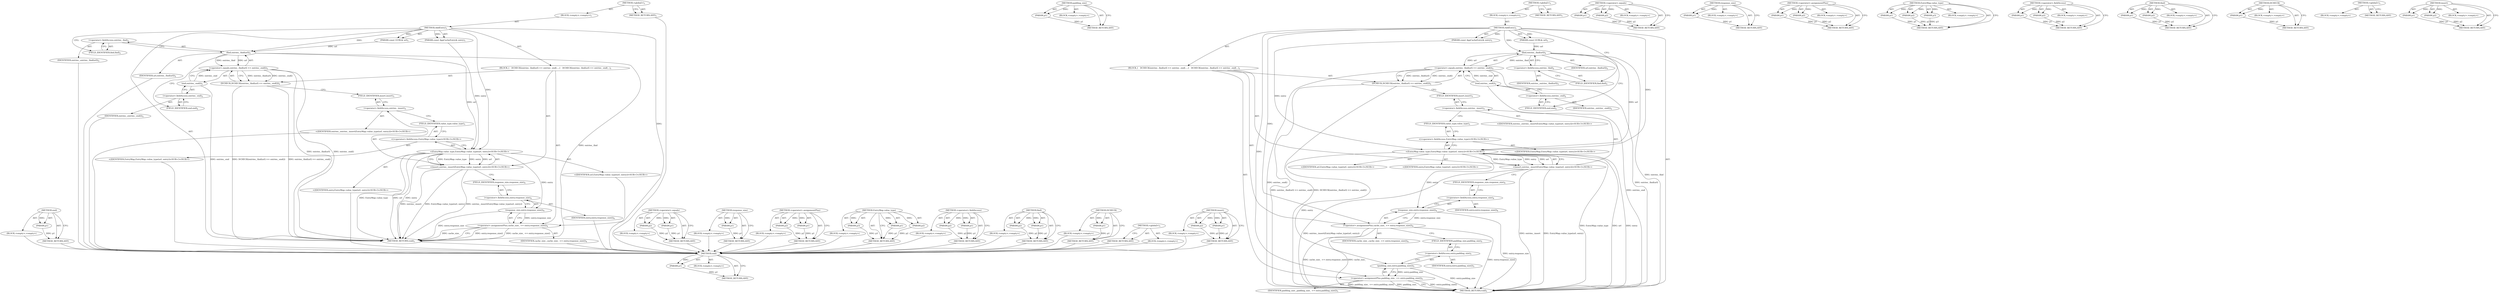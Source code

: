 digraph "insert" {
vulnerable_77 [label=<(METHOD,end)>];
vulnerable_78 [label=<(PARAM,p1)>];
vulnerable_79 [label=<(BLOCK,&lt;empty&gt;,&lt;empty&gt;)>];
vulnerable_80 [label=<(METHOD_RETURN,ANY)>];
vulnerable_6 [label=<(METHOD,&lt;global&gt;)<SUB>1</SUB>>];
vulnerable_7 [label=<(BLOCK,&lt;empty&gt;,&lt;empty&gt;)<SUB>1</SUB>>];
vulnerable_8 [label=<(METHOD,AddEntry)<SUB>1</SUB>>];
vulnerable_9 [label=<(PARAM,const GURL&amp; url)<SUB>1</SUB>>];
vulnerable_10 [label=<(PARAM,const AppCacheEntry&amp; entry)<SUB>1</SUB>>];
vulnerable_11 [label=<(BLOCK,{
   DCHECK(entries_.find(url) == entries_.end(...,{
   DCHECK(entries_.find(url) == entries_.end(...)<SUB>1</SUB>>];
vulnerable_12 [label=<(DCHECK,DCHECK(entries_.find(url) == entries_.end()))<SUB>2</SUB>>];
vulnerable_13 [label=<(&lt;operator&gt;.equals,entries_.find(url) == entries_.end())<SUB>2</SUB>>];
vulnerable_14 [label=<(find,entries_.find(url))<SUB>2</SUB>>];
vulnerable_15 [label=<(&lt;operator&gt;.fieldAccess,entries_.find)<SUB>2</SUB>>];
vulnerable_16 [label=<(IDENTIFIER,entries_,entries_.find(url))<SUB>2</SUB>>];
vulnerable_17 [label=<(FIELD_IDENTIFIER,find,find)<SUB>2</SUB>>];
vulnerable_18 [label=<(IDENTIFIER,url,entries_.find(url))<SUB>2</SUB>>];
vulnerable_19 [label=<(end,entries_.end())<SUB>2</SUB>>];
vulnerable_20 [label=<(&lt;operator&gt;.fieldAccess,entries_.end)<SUB>2</SUB>>];
vulnerable_21 [label=<(IDENTIFIER,entries_,entries_.end())<SUB>2</SUB>>];
vulnerable_22 [label=<(FIELD_IDENTIFIER,end,end)<SUB>2</SUB>>];
vulnerable_23 [label="<(insert,entries_.insert(EntryMap::value_type(url, entry)))<SUB>3</SUB>>"];
vulnerable_24 [label=<(&lt;operator&gt;.fieldAccess,entries_.insert)<SUB>3</SUB>>];
vulnerable_25 [label="<(IDENTIFIER,entries_,entries_.insert(EntryMap::value_type(url, entry)))<SUB>3</SUB>>"];
vulnerable_26 [label=<(FIELD_IDENTIFIER,insert,insert)<SUB>3</SUB>>];
vulnerable_27 [label="<(EntryMap.value_type,EntryMap::value_type(url, entry))<SUB>3</SUB>>"];
vulnerable_28 [label="<(&lt;operator&gt;.fieldAccess,EntryMap::value_type)<SUB>3</SUB>>"];
vulnerable_29 [label="<(IDENTIFIER,EntryMap,EntryMap::value_type(url, entry))<SUB>3</SUB>>"];
vulnerable_30 [label=<(FIELD_IDENTIFIER,value_type,value_type)<SUB>3</SUB>>];
vulnerable_31 [label="<(IDENTIFIER,url,EntryMap::value_type(url, entry))<SUB>3</SUB>>"];
vulnerable_32 [label="<(IDENTIFIER,entry,EntryMap::value_type(url, entry))<SUB>3</SUB>>"];
vulnerable_33 [label=<(&lt;operator&gt;.assignmentPlus,cache_size_ += entry.response_size())<SUB>4</SUB>>];
vulnerable_34 [label=<(IDENTIFIER,cache_size_,cache_size_ += entry.response_size())<SUB>4</SUB>>];
vulnerable_35 [label=<(response_size,entry.response_size())<SUB>4</SUB>>];
vulnerable_36 [label=<(&lt;operator&gt;.fieldAccess,entry.response_size)<SUB>4</SUB>>];
vulnerable_37 [label=<(IDENTIFIER,entry,entry.response_size())<SUB>4</SUB>>];
vulnerable_38 [label=<(FIELD_IDENTIFIER,response_size,response_size)<SUB>4</SUB>>];
vulnerable_39 [label=<(METHOD_RETURN,void)<SUB>1</SUB>>];
vulnerable_41 [label=<(METHOD_RETURN,ANY)<SUB>1</SUB>>];
vulnerable_62 [label=<(METHOD,&lt;operator&gt;.equals)>];
vulnerable_63 [label=<(PARAM,p1)>];
vulnerable_64 [label=<(PARAM,p2)>];
vulnerable_65 [label=<(BLOCK,&lt;empty&gt;,&lt;empty&gt;)>];
vulnerable_66 [label=<(METHOD_RETURN,ANY)>];
vulnerable_97 [label=<(METHOD,response_size)>];
vulnerable_98 [label=<(PARAM,p1)>];
vulnerable_99 [label=<(BLOCK,&lt;empty&gt;,&lt;empty&gt;)>];
vulnerable_100 [label=<(METHOD_RETURN,ANY)>];
vulnerable_92 [label=<(METHOD,&lt;operator&gt;.assignmentPlus)>];
vulnerable_93 [label=<(PARAM,p1)>];
vulnerable_94 [label=<(PARAM,p2)>];
vulnerable_95 [label=<(BLOCK,&lt;empty&gt;,&lt;empty&gt;)>];
vulnerable_96 [label=<(METHOD_RETURN,ANY)>];
vulnerable_86 [label=<(METHOD,EntryMap.value_type)>];
vulnerable_87 [label=<(PARAM,p1)>];
vulnerable_88 [label=<(PARAM,p2)>];
vulnerable_89 [label=<(PARAM,p3)>];
vulnerable_90 [label=<(BLOCK,&lt;empty&gt;,&lt;empty&gt;)>];
vulnerable_91 [label=<(METHOD_RETURN,ANY)>];
vulnerable_72 [label=<(METHOD,&lt;operator&gt;.fieldAccess)>];
vulnerable_73 [label=<(PARAM,p1)>];
vulnerable_74 [label=<(PARAM,p2)>];
vulnerable_75 [label=<(BLOCK,&lt;empty&gt;,&lt;empty&gt;)>];
vulnerable_76 [label=<(METHOD_RETURN,ANY)>];
vulnerable_67 [label=<(METHOD,find)>];
vulnerable_68 [label=<(PARAM,p1)>];
vulnerable_69 [label=<(PARAM,p2)>];
vulnerable_70 [label=<(BLOCK,&lt;empty&gt;,&lt;empty&gt;)>];
vulnerable_71 [label=<(METHOD_RETURN,ANY)>];
vulnerable_58 [label=<(METHOD,DCHECK)>];
vulnerable_59 [label=<(PARAM,p1)>];
vulnerable_60 [label=<(BLOCK,&lt;empty&gt;,&lt;empty&gt;)>];
vulnerable_61 [label=<(METHOD_RETURN,ANY)>];
vulnerable_52 [label=<(METHOD,&lt;global&gt;)<SUB>1</SUB>>];
vulnerable_53 [label=<(BLOCK,&lt;empty&gt;,&lt;empty&gt;)>];
vulnerable_54 [label=<(METHOD_RETURN,ANY)>];
vulnerable_81 [label=<(METHOD,insert)>];
vulnerable_82 [label=<(PARAM,p1)>];
vulnerable_83 [label=<(PARAM,p2)>];
vulnerable_84 [label=<(BLOCK,&lt;empty&gt;,&lt;empty&gt;)>];
vulnerable_85 [label=<(METHOD_RETURN,ANY)>];
fixed_83 [label=<(METHOD,end)>];
fixed_84 [label=<(PARAM,p1)>];
fixed_85 [label=<(BLOCK,&lt;empty&gt;,&lt;empty&gt;)>];
fixed_86 [label=<(METHOD_RETURN,ANY)>];
fixed_107 [label=<(METHOD,padding_size)>];
fixed_108 [label=<(PARAM,p1)>];
fixed_109 [label=<(BLOCK,&lt;empty&gt;,&lt;empty&gt;)>];
fixed_110 [label=<(METHOD_RETURN,ANY)>];
fixed_6 [label=<(METHOD,&lt;global&gt;)<SUB>1</SUB>>];
fixed_7 [label=<(BLOCK,&lt;empty&gt;,&lt;empty&gt;)<SUB>1</SUB>>];
fixed_8 [label=<(METHOD,AddEntry)<SUB>1</SUB>>];
fixed_9 [label=<(PARAM,const GURL&amp; url)<SUB>1</SUB>>];
fixed_10 [label=<(PARAM,const AppCacheEntry&amp; entry)<SUB>1</SUB>>];
fixed_11 [label=<(BLOCK,{
   DCHECK(entries_.find(url) == entries_.end(...,{
   DCHECK(entries_.find(url) == entries_.end(...)<SUB>1</SUB>>];
fixed_12 [label=<(DCHECK,DCHECK(entries_.find(url) == entries_.end()))<SUB>2</SUB>>];
fixed_13 [label=<(&lt;operator&gt;.equals,entries_.find(url) == entries_.end())<SUB>2</SUB>>];
fixed_14 [label=<(find,entries_.find(url))<SUB>2</SUB>>];
fixed_15 [label=<(&lt;operator&gt;.fieldAccess,entries_.find)<SUB>2</SUB>>];
fixed_16 [label=<(IDENTIFIER,entries_,entries_.find(url))<SUB>2</SUB>>];
fixed_17 [label=<(FIELD_IDENTIFIER,find,find)<SUB>2</SUB>>];
fixed_18 [label=<(IDENTIFIER,url,entries_.find(url))<SUB>2</SUB>>];
fixed_19 [label=<(end,entries_.end())<SUB>2</SUB>>];
fixed_20 [label=<(&lt;operator&gt;.fieldAccess,entries_.end)<SUB>2</SUB>>];
fixed_21 [label=<(IDENTIFIER,entries_,entries_.end())<SUB>2</SUB>>];
fixed_22 [label=<(FIELD_IDENTIFIER,end,end)<SUB>2</SUB>>];
fixed_23 [label="<(insert,entries_.insert(EntryMap::value_type(url, entry)))<SUB>3</SUB>>"];
fixed_24 [label=<(&lt;operator&gt;.fieldAccess,entries_.insert)<SUB>3</SUB>>];
fixed_25 [label="<(IDENTIFIER,entries_,entries_.insert(EntryMap::value_type(url, entry)))<SUB>3</SUB>>"];
fixed_26 [label=<(FIELD_IDENTIFIER,insert,insert)<SUB>3</SUB>>];
fixed_27 [label="<(EntryMap.value_type,EntryMap::value_type(url, entry))<SUB>3</SUB>>"];
fixed_28 [label="<(&lt;operator&gt;.fieldAccess,EntryMap::value_type)<SUB>3</SUB>>"];
fixed_29 [label="<(IDENTIFIER,EntryMap,EntryMap::value_type(url, entry))<SUB>3</SUB>>"];
fixed_30 [label=<(FIELD_IDENTIFIER,value_type,value_type)<SUB>3</SUB>>];
fixed_31 [label="<(IDENTIFIER,url,EntryMap::value_type(url, entry))<SUB>3</SUB>>"];
fixed_32 [label="<(IDENTIFIER,entry,EntryMap::value_type(url, entry))<SUB>3</SUB>>"];
fixed_33 [label=<(&lt;operator&gt;.assignmentPlus,cache_size_ += entry.response_size())<SUB>4</SUB>>];
fixed_34 [label=<(IDENTIFIER,cache_size_,cache_size_ += entry.response_size())<SUB>4</SUB>>];
fixed_35 [label=<(response_size,entry.response_size())<SUB>4</SUB>>];
fixed_36 [label=<(&lt;operator&gt;.fieldAccess,entry.response_size)<SUB>4</SUB>>];
fixed_37 [label=<(IDENTIFIER,entry,entry.response_size())<SUB>4</SUB>>];
fixed_38 [label=<(FIELD_IDENTIFIER,response_size,response_size)<SUB>4</SUB>>];
fixed_39 [label=<(&lt;operator&gt;.assignmentPlus,padding_size_ += entry.padding_size())<SUB>5</SUB>>];
fixed_40 [label=<(IDENTIFIER,padding_size_,padding_size_ += entry.padding_size())<SUB>5</SUB>>];
fixed_41 [label=<(padding_size,entry.padding_size())<SUB>5</SUB>>];
fixed_42 [label=<(&lt;operator&gt;.fieldAccess,entry.padding_size)<SUB>5</SUB>>];
fixed_43 [label=<(IDENTIFIER,entry,entry.padding_size())<SUB>5</SUB>>];
fixed_44 [label=<(FIELD_IDENTIFIER,padding_size,padding_size)<SUB>5</SUB>>];
fixed_45 [label=<(METHOD_RETURN,void)<SUB>1</SUB>>];
fixed_47 [label=<(METHOD_RETURN,ANY)<SUB>1</SUB>>];
fixed_68 [label=<(METHOD,&lt;operator&gt;.equals)>];
fixed_69 [label=<(PARAM,p1)>];
fixed_70 [label=<(PARAM,p2)>];
fixed_71 [label=<(BLOCK,&lt;empty&gt;,&lt;empty&gt;)>];
fixed_72 [label=<(METHOD_RETURN,ANY)>];
fixed_103 [label=<(METHOD,response_size)>];
fixed_104 [label=<(PARAM,p1)>];
fixed_105 [label=<(BLOCK,&lt;empty&gt;,&lt;empty&gt;)>];
fixed_106 [label=<(METHOD_RETURN,ANY)>];
fixed_98 [label=<(METHOD,&lt;operator&gt;.assignmentPlus)>];
fixed_99 [label=<(PARAM,p1)>];
fixed_100 [label=<(PARAM,p2)>];
fixed_101 [label=<(BLOCK,&lt;empty&gt;,&lt;empty&gt;)>];
fixed_102 [label=<(METHOD_RETURN,ANY)>];
fixed_92 [label=<(METHOD,EntryMap.value_type)>];
fixed_93 [label=<(PARAM,p1)>];
fixed_94 [label=<(PARAM,p2)>];
fixed_95 [label=<(PARAM,p3)>];
fixed_96 [label=<(BLOCK,&lt;empty&gt;,&lt;empty&gt;)>];
fixed_97 [label=<(METHOD_RETURN,ANY)>];
fixed_78 [label=<(METHOD,&lt;operator&gt;.fieldAccess)>];
fixed_79 [label=<(PARAM,p1)>];
fixed_80 [label=<(PARAM,p2)>];
fixed_81 [label=<(BLOCK,&lt;empty&gt;,&lt;empty&gt;)>];
fixed_82 [label=<(METHOD_RETURN,ANY)>];
fixed_73 [label=<(METHOD,find)>];
fixed_74 [label=<(PARAM,p1)>];
fixed_75 [label=<(PARAM,p2)>];
fixed_76 [label=<(BLOCK,&lt;empty&gt;,&lt;empty&gt;)>];
fixed_77 [label=<(METHOD_RETURN,ANY)>];
fixed_64 [label=<(METHOD,DCHECK)>];
fixed_65 [label=<(PARAM,p1)>];
fixed_66 [label=<(BLOCK,&lt;empty&gt;,&lt;empty&gt;)>];
fixed_67 [label=<(METHOD_RETURN,ANY)>];
fixed_58 [label=<(METHOD,&lt;global&gt;)<SUB>1</SUB>>];
fixed_59 [label=<(BLOCK,&lt;empty&gt;,&lt;empty&gt;)>];
fixed_60 [label=<(METHOD_RETURN,ANY)>];
fixed_87 [label=<(METHOD,insert)>];
fixed_88 [label=<(PARAM,p1)>];
fixed_89 [label=<(PARAM,p2)>];
fixed_90 [label=<(BLOCK,&lt;empty&gt;,&lt;empty&gt;)>];
fixed_91 [label=<(METHOD_RETURN,ANY)>];
vulnerable_77 -> vulnerable_78  [key=0, label="AST: "];
vulnerable_77 -> vulnerable_78  [key=1, label="DDG: "];
vulnerable_77 -> vulnerable_79  [key=0, label="AST: "];
vulnerable_77 -> vulnerable_80  [key=0, label="AST: "];
vulnerable_77 -> vulnerable_80  [key=1, label="CFG: "];
vulnerable_78 -> vulnerable_80  [key=0, label="DDG: p1"];
vulnerable_79 -> fixed_83  [key=0];
vulnerable_80 -> fixed_83  [key=0];
vulnerable_6 -> vulnerable_7  [key=0, label="AST: "];
vulnerable_6 -> vulnerable_41  [key=0, label="AST: "];
vulnerable_6 -> vulnerable_41  [key=1, label="CFG: "];
vulnerable_7 -> vulnerable_8  [key=0, label="AST: "];
vulnerable_8 -> vulnerable_9  [key=0, label="AST: "];
vulnerable_8 -> vulnerable_9  [key=1, label="DDG: "];
vulnerable_8 -> vulnerable_10  [key=0, label="AST: "];
vulnerable_8 -> vulnerable_10  [key=1, label="DDG: "];
vulnerable_8 -> vulnerable_11  [key=0, label="AST: "];
vulnerable_8 -> vulnerable_39  [key=0, label="AST: "];
vulnerable_8 -> vulnerable_17  [key=0, label="CFG: "];
vulnerable_8 -> vulnerable_33  [key=0, label="DDG: "];
vulnerable_8 -> vulnerable_27  [key=0, label="DDG: "];
vulnerable_8 -> vulnerable_14  [key=0, label="DDG: "];
vulnerable_9 -> vulnerable_14  [key=0, label="DDG: url"];
vulnerable_10 -> vulnerable_27  [key=0, label="DDG: entry"];
vulnerable_11 -> vulnerable_12  [key=0, label="AST: "];
vulnerable_11 -> vulnerable_23  [key=0, label="AST: "];
vulnerable_11 -> vulnerable_33  [key=0, label="AST: "];
vulnerable_12 -> vulnerable_13  [key=0, label="AST: "];
vulnerable_12 -> vulnerable_26  [key=0, label="CFG: "];
vulnerable_12 -> vulnerable_39  [key=0, label="DDG: entries_.find(url) == entries_.end()"];
vulnerable_12 -> vulnerable_39  [key=1, label="DDG: DCHECK(entries_.find(url) == entries_.end())"];
vulnerable_13 -> vulnerable_14  [key=0, label="AST: "];
vulnerable_13 -> vulnerable_19  [key=0, label="AST: "];
vulnerable_13 -> vulnerable_12  [key=0, label="CFG: "];
vulnerable_13 -> vulnerable_12  [key=1, label="DDG: entries_.find(url)"];
vulnerable_13 -> vulnerable_12  [key=2, label="DDG: entries_.end()"];
vulnerable_13 -> vulnerable_39  [key=0, label="DDG: entries_.find(url)"];
vulnerable_13 -> vulnerable_39  [key=1, label="DDG: entries_.end()"];
vulnerable_14 -> vulnerable_15  [key=0, label="AST: "];
vulnerable_14 -> vulnerable_18  [key=0, label="AST: "];
vulnerable_14 -> vulnerable_22  [key=0, label="CFG: "];
vulnerable_14 -> vulnerable_39  [key=0, label="DDG: entries_.find"];
vulnerable_14 -> vulnerable_13  [key=0, label="DDG: entries_.find"];
vulnerable_14 -> vulnerable_13  [key=1, label="DDG: url"];
vulnerable_14 -> vulnerable_27  [key=0, label="DDG: url"];
vulnerable_15 -> vulnerable_16  [key=0, label="AST: "];
vulnerable_15 -> vulnerable_17  [key=0, label="AST: "];
vulnerable_15 -> vulnerable_14  [key=0, label="CFG: "];
vulnerable_16 -> fixed_83  [key=0];
vulnerable_17 -> vulnerable_15  [key=0, label="CFG: "];
vulnerable_18 -> fixed_83  [key=0];
vulnerable_19 -> vulnerable_20  [key=0, label="AST: "];
vulnerable_19 -> vulnerable_13  [key=0, label="CFG: "];
vulnerable_19 -> vulnerable_13  [key=1, label="DDG: entries_.end"];
vulnerable_19 -> vulnerable_39  [key=0, label="DDG: entries_.end"];
vulnerable_20 -> vulnerable_21  [key=0, label="AST: "];
vulnerable_20 -> vulnerable_22  [key=0, label="AST: "];
vulnerable_20 -> vulnerable_19  [key=0, label="CFG: "];
vulnerable_21 -> fixed_83  [key=0];
vulnerable_22 -> vulnerable_20  [key=0, label="CFG: "];
vulnerable_23 -> vulnerable_24  [key=0, label="AST: "];
vulnerable_23 -> vulnerable_27  [key=0, label="AST: "];
vulnerable_23 -> vulnerable_38  [key=0, label="CFG: "];
vulnerable_23 -> vulnerable_39  [key=0, label="DDG: entries_.insert"];
vulnerable_23 -> vulnerable_39  [key=1, label="DDG: EntryMap::value_type(url, entry)"];
vulnerable_23 -> vulnerable_39  [key=2, label="DDG: entries_.insert(EntryMap::value_type(url, entry))"];
vulnerable_24 -> vulnerable_25  [key=0, label="AST: "];
vulnerable_24 -> vulnerable_26  [key=0, label="AST: "];
vulnerable_24 -> vulnerable_30  [key=0, label="CFG: "];
vulnerable_25 -> fixed_83  [key=0];
vulnerable_26 -> vulnerable_24  [key=0, label="CFG: "];
vulnerable_27 -> vulnerable_28  [key=0, label="AST: "];
vulnerable_27 -> vulnerable_31  [key=0, label="AST: "];
vulnerable_27 -> vulnerable_32  [key=0, label="AST: "];
vulnerable_27 -> vulnerable_23  [key=0, label="CFG: "];
vulnerable_27 -> vulnerable_23  [key=1, label="DDG: EntryMap::value_type"];
vulnerable_27 -> vulnerable_23  [key=2, label="DDG: url"];
vulnerable_27 -> vulnerable_23  [key=3, label="DDG: entry"];
vulnerable_27 -> vulnerable_39  [key=0, label="DDG: EntryMap::value_type"];
vulnerable_27 -> vulnerable_39  [key=1, label="DDG: url"];
vulnerable_27 -> vulnerable_39  [key=2, label="DDG: entry"];
vulnerable_27 -> vulnerable_35  [key=0, label="DDG: entry"];
vulnerable_28 -> vulnerable_29  [key=0, label="AST: "];
vulnerable_28 -> vulnerable_30  [key=0, label="AST: "];
vulnerable_28 -> vulnerable_27  [key=0, label="CFG: "];
vulnerable_29 -> fixed_83  [key=0];
vulnerable_30 -> vulnerable_28  [key=0, label="CFG: "];
vulnerable_31 -> fixed_83  [key=0];
vulnerable_32 -> fixed_83  [key=0];
vulnerable_33 -> vulnerable_34  [key=0, label="AST: "];
vulnerable_33 -> vulnerable_35  [key=0, label="AST: "];
vulnerable_33 -> vulnerable_39  [key=0, label="CFG: "];
vulnerable_33 -> vulnerable_39  [key=1, label="DDG: entry.response_size()"];
vulnerable_33 -> vulnerable_39  [key=2, label="DDG: cache_size_ += entry.response_size()"];
vulnerable_33 -> vulnerable_39  [key=3, label="DDG: cache_size_"];
vulnerable_34 -> fixed_83  [key=0];
vulnerable_35 -> vulnerable_36  [key=0, label="AST: "];
vulnerable_35 -> vulnerable_33  [key=0, label="CFG: "];
vulnerable_35 -> vulnerable_33  [key=1, label="DDG: entry.response_size"];
vulnerable_35 -> vulnerable_39  [key=0, label="DDG: entry.response_size"];
vulnerable_36 -> vulnerable_37  [key=0, label="AST: "];
vulnerable_36 -> vulnerable_38  [key=0, label="AST: "];
vulnerable_36 -> vulnerable_35  [key=0, label="CFG: "];
vulnerable_37 -> fixed_83  [key=0];
vulnerable_38 -> vulnerable_36  [key=0, label="CFG: "];
vulnerable_39 -> fixed_83  [key=0];
vulnerable_41 -> fixed_83  [key=0];
vulnerable_62 -> vulnerable_63  [key=0, label="AST: "];
vulnerable_62 -> vulnerable_63  [key=1, label="DDG: "];
vulnerable_62 -> vulnerable_65  [key=0, label="AST: "];
vulnerable_62 -> vulnerable_64  [key=0, label="AST: "];
vulnerable_62 -> vulnerable_64  [key=1, label="DDG: "];
vulnerable_62 -> vulnerable_66  [key=0, label="AST: "];
vulnerable_62 -> vulnerable_66  [key=1, label="CFG: "];
vulnerable_63 -> vulnerable_66  [key=0, label="DDG: p1"];
vulnerable_64 -> vulnerable_66  [key=0, label="DDG: p2"];
vulnerable_65 -> fixed_83  [key=0];
vulnerable_66 -> fixed_83  [key=0];
vulnerable_97 -> vulnerable_98  [key=0, label="AST: "];
vulnerable_97 -> vulnerable_98  [key=1, label="DDG: "];
vulnerable_97 -> vulnerable_99  [key=0, label="AST: "];
vulnerable_97 -> vulnerable_100  [key=0, label="AST: "];
vulnerable_97 -> vulnerable_100  [key=1, label="CFG: "];
vulnerable_98 -> vulnerable_100  [key=0, label="DDG: p1"];
vulnerable_99 -> fixed_83  [key=0];
vulnerable_100 -> fixed_83  [key=0];
vulnerable_92 -> vulnerable_93  [key=0, label="AST: "];
vulnerable_92 -> vulnerable_93  [key=1, label="DDG: "];
vulnerable_92 -> vulnerable_95  [key=0, label="AST: "];
vulnerable_92 -> vulnerable_94  [key=0, label="AST: "];
vulnerable_92 -> vulnerable_94  [key=1, label="DDG: "];
vulnerable_92 -> vulnerable_96  [key=0, label="AST: "];
vulnerable_92 -> vulnerable_96  [key=1, label="CFG: "];
vulnerable_93 -> vulnerable_96  [key=0, label="DDG: p1"];
vulnerable_94 -> vulnerable_96  [key=0, label="DDG: p2"];
vulnerable_95 -> fixed_83  [key=0];
vulnerable_96 -> fixed_83  [key=0];
vulnerable_86 -> vulnerable_87  [key=0, label="AST: "];
vulnerable_86 -> vulnerable_87  [key=1, label="DDG: "];
vulnerable_86 -> vulnerable_90  [key=0, label="AST: "];
vulnerable_86 -> vulnerable_88  [key=0, label="AST: "];
vulnerable_86 -> vulnerable_88  [key=1, label="DDG: "];
vulnerable_86 -> vulnerable_91  [key=0, label="AST: "];
vulnerable_86 -> vulnerable_91  [key=1, label="CFG: "];
vulnerable_86 -> vulnerable_89  [key=0, label="AST: "];
vulnerable_86 -> vulnerable_89  [key=1, label="DDG: "];
vulnerable_87 -> vulnerable_91  [key=0, label="DDG: p1"];
vulnerable_88 -> vulnerable_91  [key=0, label="DDG: p2"];
vulnerable_89 -> vulnerable_91  [key=0, label="DDG: p3"];
vulnerable_90 -> fixed_83  [key=0];
vulnerable_91 -> fixed_83  [key=0];
vulnerable_72 -> vulnerable_73  [key=0, label="AST: "];
vulnerable_72 -> vulnerable_73  [key=1, label="DDG: "];
vulnerable_72 -> vulnerable_75  [key=0, label="AST: "];
vulnerable_72 -> vulnerable_74  [key=0, label="AST: "];
vulnerable_72 -> vulnerable_74  [key=1, label="DDG: "];
vulnerable_72 -> vulnerable_76  [key=0, label="AST: "];
vulnerable_72 -> vulnerable_76  [key=1, label="CFG: "];
vulnerable_73 -> vulnerable_76  [key=0, label="DDG: p1"];
vulnerable_74 -> vulnerable_76  [key=0, label="DDG: p2"];
vulnerable_75 -> fixed_83  [key=0];
vulnerable_76 -> fixed_83  [key=0];
vulnerable_67 -> vulnerable_68  [key=0, label="AST: "];
vulnerable_67 -> vulnerable_68  [key=1, label="DDG: "];
vulnerable_67 -> vulnerable_70  [key=0, label="AST: "];
vulnerable_67 -> vulnerable_69  [key=0, label="AST: "];
vulnerable_67 -> vulnerable_69  [key=1, label="DDG: "];
vulnerable_67 -> vulnerable_71  [key=0, label="AST: "];
vulnerable_67 -> vulnerable_71  [key=1, label="CFG: "];
vulnerable_68 -> vulnerable_71  [key=0, label="DDG: p1"];
vulnerable_69 -> vulnerable_71  [key=0, label="DDG: p2"];
vulnerable_70 -> fixed_83  [key=0];
vulnerable_71 -> fixed_83  [key=0];
vulnerable_58 -> vulnerable_59  [key=0, label="AST: "];
vulnerable_58 -> vulnerable_59  [key=1, label="DDG: "];
vulnerable_58 -> vulnerable_60  [key=0, label="AST: "];
vulnerable_58 -> vulnerable_61  [key=0, label="AST: "];
vulnerable_58 -> vulnerable_61  [key=1, label="CFG: "];
vulnerable_59 -> vulnerable_61  [key=0, label="DDG: p1"];
vulnerable_60 -> fixed_83  [key=0];
vulnerable_61 -> fixed_83  [key=0];
vulnerable_52 -> vulnerable_53  [key=0, label="AST: "];
vulnerable_52 -> vulnerable_54  [key=0, label="AST: "];
vulnerable_52 -> vulnerable_54  [key=1, label="CFG: "];
vulnerable_53 -> fixed_83  [key=0];
vulnerable_54 -> fixed_83  [key=0];
vulnerable_81 -> vulnerable_82  [key=0, label="AST: "];
vulnerable_81 -> vulnerable_82  [key=1, label="DDG: "];
vulnerable_81 -> vulnerable_84  [key=0, label="AST: "];
vulnerable_81 -> vulnerable_83  [key=0, label="AST: "];
vulnerable_81 -> vulnerable_83  [key=1, label="DDG: "];
vulnerable_81 -> vulnerable_85  [key=0, label="AST: "];
vulnerable_81 -> vulnerable_85  [key=1, label="CFG: "];
vulnerable_82 -> vulnerable_85  [key=0, label="DDG: p1"];
vulnerable_83 -> vulnerable_85  [key=0, label="DDG: p2"];
vulnerable_84 -> fixed_83  [key=0];
vulnerable_85 -> fixed_83  [key=0];
fixed_83 -> fixed_84  [key=0, label="AST: "];
fixed_83 -> fixed_84  [key=1, label="DDG: "];
fixed_83 -> fixed_85  [key=0, label="AST: "];
fixed_83 -> fixed_86  [key=0, label="AST: "];
fixed_83 -> fixed_86  [key=1, label="CFG: "];
fixed_84 -> fixed_86  [key=0, label="DDG: p1"];
fixed_107 -> fixed_108  [key=0, label="AST: "];
fixed_107 -> fixed_108  [key=1, label="DDG: "];
fixed_107 -> fixed_109  [key=0, label="AST: "];
fixed_107 -> fixed_110  [key=0, label="AST: "];
fixed_107 -> fixed_110  [key=1, label="CFG: "];
fixed_108 -> fixed_110  [key=0, label="DDG: p1"];
fixed_6 -> fixed_7  [key=0, label="AST: "];
fixed_6 -> fixed_47  [key=0, label="AST: "];
fixed_6 -> fixed_47  [key=1, label="CFG: "];
fixed_7 -> fixed_8  [key=0, label="AST: "];
fixed_8 -> fixed_9  [key=0, label="AST: "];
fixed_8 -> fixed_9  [key=1, label="DDG: "];
fixed_8 -> fixed_10  [key=0, label="AST: "];
fixed_8 -> fixed_10  [key=1, label="DDG: "];
fixed_8 -> fixed_11  [key=0, label="AST: "];
fixed_8 -> fixed_45  [key=0, label="AST: "];
fixed_8 -> fixed_17  [key=0, label="CFG: "];
fixed_8 -> fixed_33  [key=0, label="DDG: "];
fixed_8 -> fixed_39  [key=0, label="DDG: "];
fixed_8 -> fixed_27  [key=0, label="DDG: "];
fixed_8 -> fixed_14  [key=0, label="DDG: "];
fixed_9 -> fixed_14  [key=0, label="DDG: url"];
fixed_10 -> fixed_27  [key=0, label="DDG: entry"];
fixed_11 -> fixed_12  [key=0, label="AST: "];
fixed_11 -> fixed_23  [key=0, label="AST: "];
fixed_11 -> fixed_33  [key=0, label="AST: "];
fixed_11 -> fixed_39  [key=0, label="AST: "];
fixed_12 -> fixed_13  [key=0, label="AST: "];
fixed_12 -> fixed_26  [key=0, label="CFG: "];
fixed_12 -> fixed_45  [key=0, label="DDG: entries_.find(url) == entries_.end()"];
fixed_12 -> fixed_45  [key=1, label="DDG: DCHECK(entries_.find(url) == entries_.end())"];
fixed_13 -> fixed_14  [key=0, label="AST: "];
fixed_13 -> fixed_19  [key=0, label="AST: "];
fixed_13 -> fixed_12  [key=0, label="CFG: "];
fixed_13 -> fixed_12  [key=1, label="DDG: entries_.find(url)"];
fixed_13 -> fixed_12  [key=2, label="DDG: entries_.end()"];
fixed_13 -> fixed_45  [key=0, label="DDG: entries_.find(url)"];
fixed_13 -> fixed_45  [key=1, label="DDG: entries_.end()"];
fixed_14 -> fixed_15  [key=0, label="AST: "];
fixed_14 -> fixed_18  [key=0, label="AST: "];
fixed_14 -> fixed_22  [key=0, label="CFG: "];
fixed_14 -> fixed_45  [key=0, label="DDG: entries_.find"];
fixed_14 -> fixed_13  [key=0, label="DDG: entries_.find"];
fixed_14 -> fixed_13  [key=1, label="DDG: url"];
fixed_14 -> fixed_27  [key=0, label="DDG: url"];
fixed_15 -> fixed_16  [key=0, label="AST: "];
fixed_15 -> fixed_17  [key=0, label="AST: "];
fixed_15 -> fixed_14  [key=0, label="CFG: "];
fixed_17 -> fixed_15  [key=0, label="CFG: "];
fixed_19 -> fixed_20  [key=0, label="AST: "];
fixed_19 -> fixed_13  [key=0, label="CFG: "];
fixed_19 -> fixed_13  [key=1, label="DDG: entries_.end"];
fixed_19 -> fixed_45  [key=0, label="DDG: entries_.end"];
fixed_20 -> fixed_21  [key=0, label="AST: "];
fixed_20 -> fixed_22  [key=0, label="AST: "];
fixed_20 -> fixed_19  [key=0, label="CFG: "];
fixed_22 -> fixed_20  [key=0, label="CFG: "];
fixed_23 -> fixed_24  [key=0, label="AST: "];
fixed_23 -> fixed_27  [key=0, label="AST: "];
fixed_23 -> fixed_38  [key=0, label="CFG: "];
fixed_23 -> fixed_45  [key=0, label="DDG: entries_.insert"];
fixed_23 -> fixed_45  [key=1, label="DDG: EntryMap::value_type(url, entry)"];
fixed_23 -> fixed_45  [key=2, label="DDG: entries_.insert(EntryMap::value_type(url, entry))"];
fixed_24 -> fixed_25  [key=0, label="AST: "];
fixed_24 -> fixed_26  [key=0, label="AST: "];
fixed_24 -> fixed_30  [key=0, label="CFG: "];
fixed_26 -> fixed_24  [key=0, label="CFG: "];
fixed_27 -> fixed_28  [key=0, label="AST: "];
fixed_27 -> fixed_31  [key=0, label="AST: "];
fixed_27 -> fixed_32  [key=0, label="AST: "];
fixed_27 -> fixed_23  [key=0, label="CFG: "];
fixed_27 -> fixed_23  [key=1, label="DDG: EntryMap::value_type"];
fixed_27 -> fixed_23  [key=2, label="DDG: url"];
fixed_27 -> fixed_23  [key=3, label="DDG: entry"];
fixed_27 -> fixed_45  [key=0, label="DDG: EntryMap::value_type"];
fixed_27 -> fixed_45  [key=1, label="DDG: url"];
fixed_27 -> fixed_45  [key=2, label="DDG: entry"];
fixed_27 -> fixed_35  [key=0, label="DDG: entry"];
fixed_27 -> fixed_41  [key=0, label="DDG: entry"];
fixed_28 -> fixed_29  [key=0, label="AST: "];
fixed_28 -> fixed_30  [key=0, label="AST: "];
fixed_28 -> fixed_27  [key=0, label="CFG: "];
fixed_30 -> fixed_28  [key=0, label="CFG: "];
fixed_33 -> fixed_34  [key=0, label="AST: "];
fixed_33 -> fixed_35  [key=0, label="AST: "];
fixed_33 -> fixed_44  [key=0, label="CFG: "];
fixed_33 -> fixed_45  [key=0, label="DDG: entry.response_size()"];
fixed_33 -> fixed_45  [key=1, label="DDG: cache_size_ += entry.response_size()"];
fixed_33 -> fixed_45  [key=2, label="DDG: cache_size_"];
fixed_35 -> fixed_36  [key=0, label="AST: "];
fixed_35 -> fixed_33  [key=0, label="CFG: "];
fixed_35 -> fixed_33  [key=1, label="DDG: entry.response_size"];
fixed_35 -> fixed_45  [key=0, label="DDG: entry.response_size"];
fixed_36 -> fixed_37  [key=0, label="AST: "];
fixed_36 -> fixed_38  [key=0, label="AST: "];
fixed_36 -> fixed_35  [key=0, label="CFG: "];
fixed_38 -> fixed_36  [key=0, label="CFG: "];
fixed_39 -> fixed_40  [key=0, label="AST: "];
fixed_39 -> fixed_41  [key=0, label="AST: "];
fixed_39 -> fixed_45  [key=0, label="CFG: "];
fixed_39 -> fixed_45  [key=1, label="DDG: entry.padding_size()"];
fixed_39 -> fixed_45  [key=2, label="DDG: padding_size_ += entry.padding_size()"];
fixed_39 -> fixed_45  [key=3, label="DDG: padding_size_"];
fixed_41 -> fixed_42  [key=0, label="AST: "];
fixed_41 -> fixed_39  [key=0, label="CFG: "];
fixed_41 -> fixed_39  [key=1, label="DDG: entry.padding_size"];
fixed_41 -> fixed_45  [key=0, label="DDG: entry.padding_size"];
fixed_42 -> fixed_43  [key=0, label="AST: "];
fixed_42 -> fixed_44  [key=0, label="AST: "];
fixed_42 -> fixed_41  [key=0, label="CFG: "];
fixed_44 -> fixed_42  [key=0, label="CFG: "];
fixed_68 -> fixed_69  [key=0, label="AST: "];
fixed_68 -> fixed_69  [key=1, label="DDG: "];
fixed_68 -> fixed_71  [key=0, label="AST: "];
fixed_68 -> fixed_70  [key=0, label="AST: "];
fixed_68 -> fixed_70  [key=1, label="DDG: "];
fixed_68 -> fixed_72  [key=0, label="AST: "];
fixed_68 -> fixed_72  [key=1, label="CFG: "];
fixed_69 -> fixed_72  [key=0, label="DDG: p1"];
fixed_70 -> fixed_72  [key=0, label="DDG: p2"];
fixed_103 -> fixed_104  [key=0, label="AST: "];
fixed_103 -> fixed_104  [key=1, label="DDG: "];
fixed_103 -> fixed_105  [key=0, label="AST: "];
fixed_103 -> fixed_106  [key=0, label="AST: "];
fixed_103 -> fixed_106  [key=1, label="CFG: "];
fixed_104 -> fixed_106  [key=0, label="DDG: p1"];
fixed_98 -> fixed_99  [key=0, label="AST: "];
fixed_98 -> fixed_99  [key=1, label="DDG: "];
fixed_98 -> fixed_101  [key=0, label="AST: "];
fixed_98 -> fixed_100  [key=0, label="AST: "];
fixed_98 -> fixed_100  [key=1, label="DDG: "];
fixed_98 -> fixed_102  [key=0, label="AST: "];
fixed_98 -> fixed_102  [key=1, label="CFG: "];
fixed_99 -> fixed_102  [key=0, label="DDG: p1"];
fixed_100 -> fixed_102  [key=0, label="DDG: p2"];
fixed_92 -> fixed_93  [key=0, label="AST: "];
fixed_92 -> fixed_93  [key=1, label="DDG: "];
fixed_92 -> fixed_96  [key=0, label="AST: "];
fixed_92 -> fixed_94  [key=0, label="AST: "];
fixed_92 -> fixed_94  [key=1, label="DDG: "];
fixed_92 -> fixed_97  [key=0, label="AST: "];
fixed_92 -> fixed_97  [key=1, label="CFG: "];
fixed_92 -> fixed_95  [key=0, label="AST: "];
fixed_92 -> fixed_95  [key=1, label="DDG: "];
fixed_93 -> fixed_97  [key=0, label="DDG: p1"];
fixed_94 -> fixed_97  [key=0, label="DDG: p2"];
fixed_95 -> fixed_97  [key=0, label="DDG: p3"];
fixed_78 -> fixed_79  [key=0, label="AST: "];
fixed_78 -> fixed_79  [key=1, label="DDG: "];
fixed_78 -> fixed_81  [key=0, label="AST: "];
fixed_78 -> fixed_80  [key=0, label="AST: "];
fixed_78 -> fixed_80  [key=1, label="DDG: "];
fixed_78 -> fixed_82  [key=0, label="AST: "];
fixed_78 -> fixed_82  [key=1, label="CFG: "];
fixed_79 -> fixed_82  [key=0, label="DDG: p1"];
fixed_80 -> fixed_82  [key=0, label="DDG: p2"];
fixed_73 -> fixed_74  [key=0, label="AST: "];
fixed_73 -> fixed_74  [key=1, label="DDG: "];
fixed_73 -> fixed_76  [key=0, label="AST: "];
fixed_73 -> fixed_75  [key=0, label="AST: "];
fixed_73 -> fixed_75  [key=1, label="DDG: "];
fixed_73 -> fixed_77  [key=0, label="AST: "];
fixed_73 -> fixed_77  [key=1, label="CFG: "];
fixed_74 -> fixed_77  [key=0, label="DDG: p1"];
fixed_75 -> fixed_77  [key=0, label="DDG: p2"];
fixed_64 -> fixed_65  [key=0, label="AST: "];
fixed_64 -> fixed_65  [key=1, label="DDG: "];
fixed_64 -> fixed_66  [key=0, label="AST: "];
fixed_64 -> fixed_67  [key=0, label="AST: "];
fixed_64 -> fixed_67  [key=1, label="CFG: "];
fixed_65 -> fixed_67  [key=0, label="DDG: p1"];
fixed_58 -> fixed_59  [key=0, label="AST: "];
fixed_58 -> fixed_60  [key=0, label="AST: "];
fixed_58 -> fixed_60  [key=1, label="CFG: "];
fixed_87 -> fixed_88  [key=0, label="AST: "];
fixed_87 -> fixed_88  [key=1, label="DDG: "];
fixed_87 -> fixed_90  [key=0, label="AST: "];
fixed_87 -> fixed_89  [key=0, label="AST: "];
fixed_87 -> fixed_89  [key=1, label="DDG: "];
fixed_87 -> fixed_91  [key=0, label="AST: "];
fixed_87 -> fixed_91  [key=1, label="CFG: "];
fixed_88 -> fixed_91  [key=0, label="DDG: p1"];
fixed_89 -> fixed_91  [key=0, label="DDG: p2"];
}
